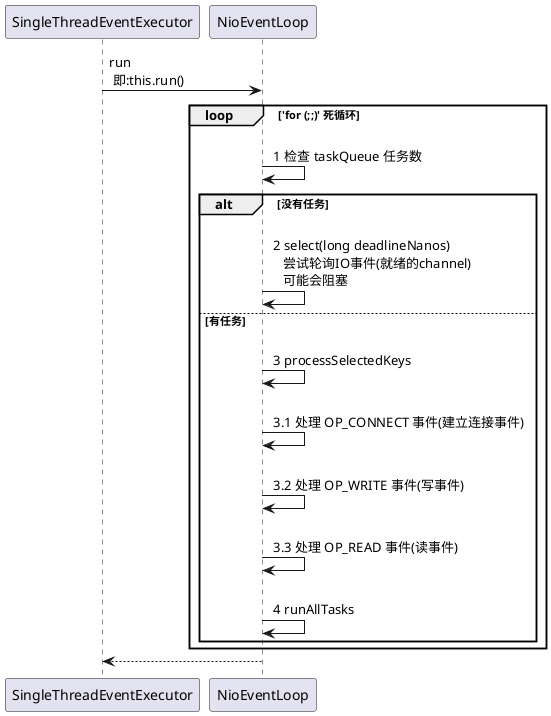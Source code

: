 @startuml participant

SingleThreadEventExecutor -> NioEventLoop: run \n 即:this.run()

' ----- 分割线 -----
loop 'for (;;)' 死循环
    NioEventLoop -> NioEventLoop: \n 1 检查 taskQueue 任务数

    alt 没有任务
        NioEventLoop -> NioEventLoop: \n 2 select(long deadlineNanos) \n    尝试轮询IO事件(就绪的channel) \n    可能会阻塞
    else 有任务
        NioEventLoop -> NioEventLoop: \n 3 processSelectedKeys
        NioEventLoop -> NioEventLoop: \n 3.1 处理 OP_CONNECT 事件(建立连接事件)
        NioEventLoop -> NioEventLoop: \n 3.2 处理 OP_WRITE 事件(写事件)
        NioEventLoop -> NioEventLoop: \n 3.3 处理 OP_READ 事件(读事件)

        NioEventLoop -> NioEventLoop: \n 4 runAllTasks
    end
end
' ----- 分割线 -----

SingleThreadEventExecutor <-- NioEventLoop
@enduml